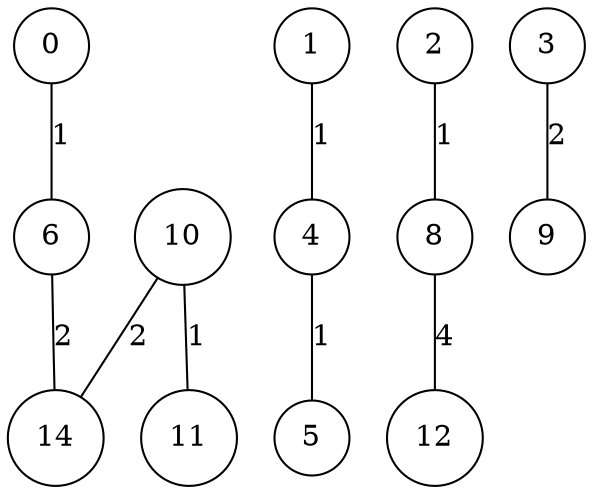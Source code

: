 graph qubit_interaction_graph {
    node [shape=circle];
    0 -- 6 [label=1];
    1 -- 4 [label=1];
    2 -- 8 [label=1];
    3 -- 9 [label=2];
    4 -- 5 [label=1];
    6 -- 14 [label=2];
    8 -- 12 [label=4];
    10 -- 11 [label=1];
    10 -- 14 [label=2];
}